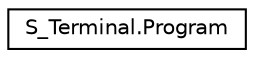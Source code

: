 digraph "Graphical Class Hierarchy"
{
  edge [fontname="Helvetica",fontsize="10",labelfontname="Helvetica",labelfontsize="10"];
  node [fontname="Helvetica",fontsize="10",shape=record];
  rankdir="LR";
  Node1 [label="S_Terminal.Program",height=0.2,width=0.4,color="black", fillcolor="white", style="filled",URL="$d7/d69/class_s___terminal_1_1_program.html"];
}
